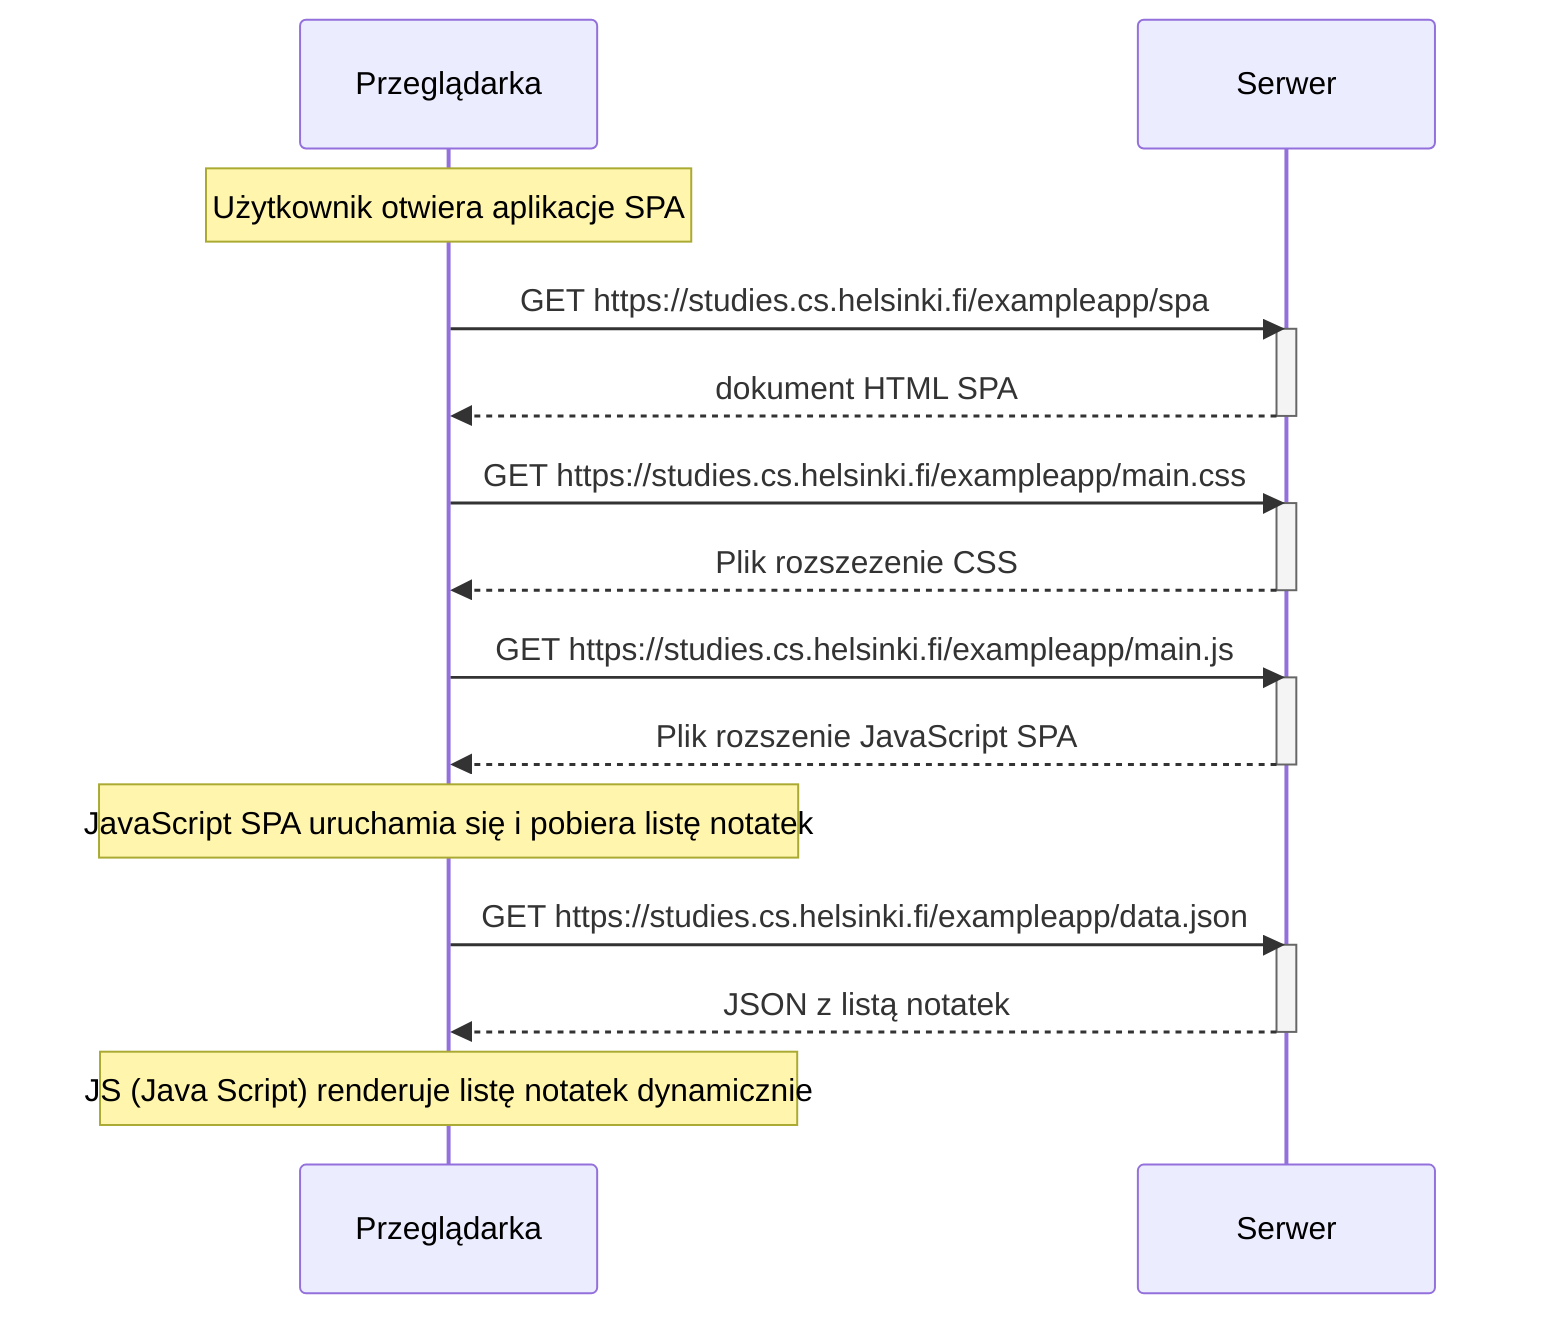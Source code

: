 sequenceDiagram
    participant browser as Przeglądarka
    participant server as Serwer

    Note over browser: Użytkownik otwiera aplikacje SPA
    browser->>server: GET https://studies.cs.helsinki.fi/exampleapp/spa
    activate server
    server-->>browser: dokument HTML SPA
    deactivate server

    browser->>server: GET https://studies.cs.helsinki.fi/exampleapp/main.css
    activate server
    server-->>browser: Plik rozszezenie CSS
    deactivate server

    browser->>server: GET https://studies.cs.helsinki.fi/exampleapp/main.js
    activate server
    server-->>browser: Plik rozszenie JavaScript SPA
    deactivate server

    Note over browser: JavaScript SPA uruchamia się i pobiera listę notatek
    browser->>server: GET https://studies.cs.helsinki.fi/exampleapp/data.json
    activate server
    server-->>browser: JSON z listą notatek
    deactivate server

    Note over browser: JS (Java Script) renderuje listę notatek dynamicznie